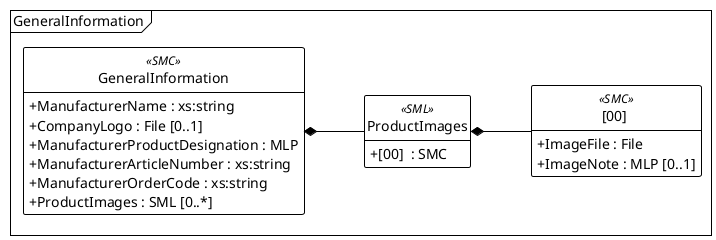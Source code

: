 @startuml
!theme plain
left to right direction
hide class circle
hide class methods
skinparam classAttributeIconSize 0
' skinparam linetype polyline
skinparam linetype ortho

mainframe  GeneralInformation

class "GeneralInformation" as ID00000001 <<SMC>> {
  +ManufacturerName : xs:string
  +CompanyLogo : File [0..1]
  +ManufacturerProductDesignation : MLP
  +ManufacturerArticleNumber : xs:string
  +ManufacturerOrderCode : xs:string
  +ProductImages : SML [0..*]
}

class "ProductImages" as ID00000002 <<SML>> {
  +[00]  : SMC
}

class "[00] " as ID00000003 <<SMC>> {
  +ImageFile : File
  +ImageNote : MLP [0..1]
}

ID00000002 *--  ID00000003 : ""
ID00000001 *--  ID00000002 : ""
@enduml
